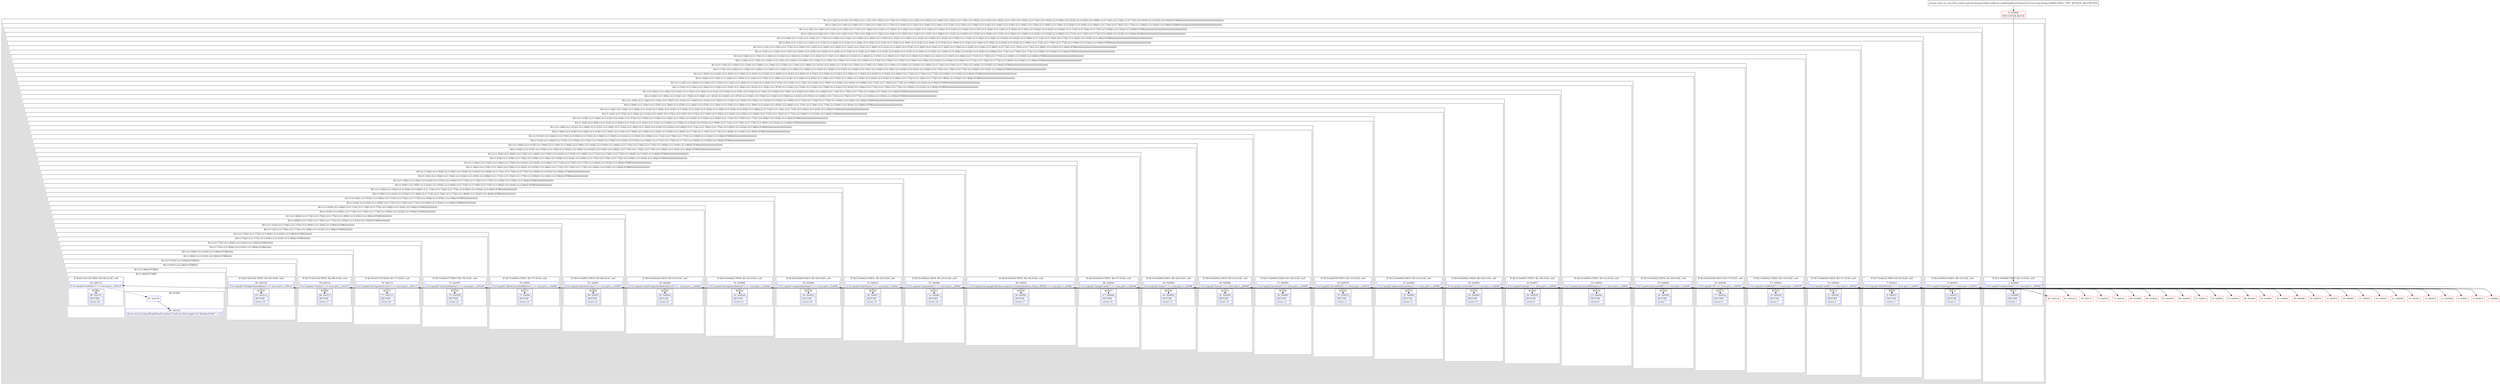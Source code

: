 digraph "CFG forcom.j256.ormlite.android.DatabaseTableConfigUtil.configFieldNameToNum(Ljava\/lang\/String;)I" {
subgraph cluster_Region_1412721355 {
label = "R(1:(2:(1:2)|(1:(2:(1:5)|(1:(2:(1:8)|(1:(2:(1:11)|(1:(2:(1:14)|(1:(2:(1:17)|(1:(2:(1:20)|(1:(2:(1:23)|(1:(2:(1:26)|(1:(2:(1:29)|(1:(2:(1:32)|(1:(2:(1:35)|(1:(2:(1:38)|(1:(2:(1:41)|(1:(2:(1:44)|(1:(2:(1:47)|(1:(2:(1:50)|(1:(2:(1:53)|(1:(2:(1:56)|(1:(2:(1:59)|(1:(2:(1:62)|(1:(2:(1:65)|(1:(2:(1:68)|(1:(2:(1:71)|(1:(2:(1:74)|(1:(2:(1:77)|(1:(2:(1:80)|(1:(2:(1:83)|(1:(2:(1:86)|(2:87|88)))))))))))))))))))))))))))))))))))))))))))))))))))))))))))";
node [shape=record,color=blue];
subgraph cluster_Region_955108702 {
label = "R(2:(1:2)|(1:(2:(1:5)|(1:(2:(1:8)|(1:(2:(1:11)|(1:(2:(1:14)|(1:(2:(1:17)|(1:(2:(1:20)|(1:(2:(1:23)|(1:(2:(1:26)|(1:(2:(1:29)|(1:(2:(1:32)|(1:(2:(1:35)|(1:(2:(1:38)|(1:(2:(1:41)|(1:(2:(1:44)|(1:(2:(1:47)|(1:(2:(1:50)|(1:(2:(1:53)|(1:(2:(1:56)|(1:(2:(1:59)|(1:(2:(1:62)|(1:(2:(1:65)|(1:(2:(1:68)|(1:(2:(1:71)|(1:(2:(1:74)|(1:(2:(1:77)|(1:(2:(1:80)|(1:(2:(1:83)|(1:(2:(1:86)|(2:87|88))))))))))))))))))))))))))))))))))))))))))))))))))))))))))";
node [shape=record,color=blue];
subgraph cluster_IfRegion_1764839459 {
label = "IF [B:1:0x0006] THEN: R(1:2) ELSE: null";
node [shape=record,color=blue];
Node_1 [shape=record,label="{1\:\ 0x0006|if (r3.equals(\"columnName\") == true) goto L_0x0008\l}"];
subgraph cluster_Region_2031082764 {
label = "R(1:2)";
node [shape=record,color=blue];
Node_2 [shape=record,label="{2\:\ 0x0008|RETURN\l|return 1\l}"];
}
}
subgraph cluster_Region_236618452 {
label = "R(1:(2:(1:5)|(1:(2:(1:8)|(1:(2:(1:11)|(1:(2:(1:14)|(1:(2:(1:17)|(1:(2:(1:20)|(1:(2:(1:23)|(1:(2:(1:26)|(1:(2:(1:29)|(1:(2:(1:32)|(1:(2:(1:35)|(1:(2:(1:38)|(1:(2:(1:41)|(1:(2:(1:44)|(1:(2:(1:47)|(1:(2:(1:50)|(1:(2:(1:53)|(1:(2:(1:56)|(1:(2:(1:59)|(1:(2:(1:62)|(1:(2:(1:65)|(1:(2:(1:68)|(1:(2:(1:71)|(1:(2:(1:74)|(1:(2:(1:77)|(1:(2:(1:80)|(1:(2:(1:83)|(1:(2:(1:86)|(2:87|88)))))))))))))))))))))))))))))))))))))))))))))))))))))))))";
node [shape=record,color=blue];
subgraph cluster_Region_1489713524 {
label = "R(2:(1:5)|(1:(2:(1:8)|(1:(2:(1:11)|(1:(2:(1:14)|(1:(2:(1:17)|(1:(2:(1:20)|(1:(2:(1:23)|(1:(2:(1:26)|(1:(2:(1:29)|(1:(2:(1:32)|(1:(2:(1:35)|(1:(2:(1:38)|(1:(2:(1:41)|(1:(2:(1:44)|(1:(2:(1:47)|(1:(2:(1:50)|(1:(2:(1:53)|(1:(2:(1:56)|(1:(2:(1:59)|(1:(2:(1:62)|(1:(2:(1:65)|(1:(2:(1:68)|(1:(2:(1:71)|(1:(2:(1:74)|(1:(2:(1:77)|(1:(2:(1:80)|(1:(2:(1:83)|(1:(2:(1:86)|(2:87|88))))))))))))))))))))))))))))))))))))))))))))))))))))))))";
node [shape=record,color=blue];
subgraph cluster_IfRegion_999868934 {
label = "IF [B:4:0x0010] THEN: R(1:5) ELSE: null";
node [shape=record,color=blue];
Node_4 [shape=record,label="{4\:\ 0x0010|if (r3.equals(\"dataType\") == true) goto L_0x0012\l}"];
subgraph cluster_Region_1014532036 {
label = "R(1:5)";
node [shape=record,color=blue];
Node_5 [shape=record,label="{5\:\ 0x0012|RETURN\l|return 2\l}"];
}
}
subgraph cluster_Region_1722728125 {
label = "R(1:(2:(1:8)|(1:(2:(1:11)|(1:(2:(1:14)|(1:(2:(1:17)|(1:(2:(1:20)|(1:(2:(1:23)|(1:(2:(1:26)|(1:(2:(1:29)|(1:(2:(1:32)|(1:(2:(1:35)|(1:(2:(1:38)|(1:(2:(1:41)|(1:(2:(1:44)|(1:(2:(1:47)|(1:(2:(1:50)|(1:(2:(1:53)|(1:(2:(1:56)|(1:(2:(1:59)|(1:(2:(1:62)|(1:(2:(1:65)|(1:(2:(1:68)|(1:(2:(1:71)|(1:(2:(1:74)|(1:(2:(1:77)|(1:(2:(1:80)|(1:(2:(1:83)|(1:(2:(1:86)|(2:87|88)))))))))))))))))))))))))))))))))))))))))))))))))))))))";
node [shape=record,color=blue];
subgraph cluster_Region_1739533189 {
label = "R(2:(1:8)|(1:(2:(1:11)|(1:(2:(1:14)|(1:(2:(1:17)|(1:(2:(1:20)|(1:(2:(1:23)|(1:(2:(1:26)|(1:(2:(1:29)|(1:(2:(1:32)|(1:(2:(1:35)|(1:(2:(1:38)|(1:(2:(1:41)|(1:(2:(1:44)|(1:(2:(1:47)|(1:(2:(1:50)|(1:(2:(1:53)|(1:(2:(1:56)|(1:(2:(1:59)|(1:(2:(1:62)|(1:(2:(1:65)|(1:(2:(1:68)|(1:(2:(1:71)|(1:(2:(1:74)|(1:(2:(1:77)|(1:(2:(1:80)|(1:(2:(1:83)|(1:(2:(1:86)|(2:87|88))))))))))))))))))))))))))))))))))))))))))))))))))))))";
node [shape=record,color=blue];
subgraph cluster_IfRegion_437917068 {
label = "IF [B:7:0x001a] THEN: R(1:8) ELSE: null";
node [shape=record,color=blue];
Node_7 [shape=record,label="{7\:\ 0x001a|if (r3.equals(\"defaultValue\") == true) goto L_0x001c\l}"];
subgraph cluster_Region_1646589868 {
label = "R(1:8)";
node [shape=record,color=blue];
Node_8 [shape=record,label="{8\:\ 0x001c|RETURN\l|return 3\l}"];
}
}
subgraph cluster_Region_1902966275 {
label = "R(1:(2:(1:11)|(1:(2:(1:14)|(1:(2:(1:17)|(1:(2:(1:20)|(1:(2:(1:23)|(1:(2:(1:26)|(1:(2:(1:29)|(1:(2:(1:32)|(1:(2:(1:35)|(1:(2:(1:38)|(1:(2:(1:41)|(1:(2:(1:44)|(1:(2:(1:47)|(1:(2:(1:50)|(1:(2:(1:53)|(1:(2:(1:56)|(1:(2:(1:59)|(1:(2:(1:62)|(1:(2:(1:65)|(1:(2:(1:68)|(1:(2:(1:71)|(1:(2:(1:74)|(1:(2:(1:77)|(1:(2:(1:80)|(1:(2:(1:83)|(1:(2:(1:86)|(2:87|88)))))))))))))))))))))))))))))))))))))))))))))))))))))";
node [shape=record,color=blue];
subgraph cluster_Region_1870727336 {
label = "R(2:(1:11)|(1:(2:(1:14)|(1:(2:(1:17)|(1:(2:(1:20)|(1:(2:(1:23)|(1:(2:(1:26)|(1:(2:(1:29)|(1:(2:(1:32)|(1:(2:(1:35)|(1:(2:(1:38)|(1:(2:(1:41)|(1:(2:(1:44)|(1:(2:(1:47)|(1:(2:(1:50)|(1:(2:(1:53)|(1:(2:(1:56)|(1:(2:(1:59)|(1:(2:(1:62)|(1:(2:(1:65)|(1:(2:(1:68)|(1:(2:(1:71)|(1:(2:(1:74)|(1:(2:(1:77)|(1:(2:(1:80)|(1:(2:(1:83)|(1:(2:(1:86)|(2:87|88))))))))))))))))))))))))))))))))))))))))))))))))))))";
node [shape=record,color=blue];
subgraph cluster_IfRegion_637388449 {
label = "IF [B:10:0x0024] THEN: R(1:11) ELSE: null";
node [shape=record,color=blue];
Node_10 [shape=record,label="{10\:\ 0x0024|if (r3.equals(\"width\") == true) goto L_0x0026\l}"];
subgraph cluster_Region_1612831781 {
label = "R(1:11)";
node [shape=record,color=blue];
Node_11 [shape=record,label="{11\:\ 0x0026|RETURN\l|return 4\l}"];
}
}
subgraph cluster_Region_1995174604 {
label = "R(1:(2:(1:14)|(1:(2:(1:17)|(1:(2:(1:20)|(1:(2:(1:23)|(1:(2:(1:26)|(1:(2:(1:29)|(1:(2:(1:32)|(1:(2:(1:35)|(1:(2:(1:38)|(1:(2:(1:41)|(1:(2:(1:44)|(1:(2:(1:47)|(1:(2:(1:50)|(1:(2:(1:53)|(1:(2:(1:56)|(1:(2:(1:59)|(1:(2:(1:62)|(1:(2:(1:65)|(1:(2:(1:68)|(1:(2:(1:71)|(1:(2:(1:74)|(1:(2:(1:77)|(1:(2:(1:80)|(1:(2:(1:83)|(1:(2:(1:86)|(2:87|88)))))))))))))))))))))))))))))))))))))))))))))))))))";
node [shape=record,color=blue];
subgraph cluster_Region_289956081 {
label = "R(2:(1:14)|(1:(2:(1:17)|(1:(2:(1:20)|(1:(2:(1:23)|(1:(2:(1:26)|(1:(2:(1:29)|(1:(2:(1:32)|(1:(2:(1:35)|(1:(2:(1:38)|(1:(2:(1:41)|(1:(2:(1:44)|(1:(2:(1:47)|(1:(2:(1:50)|(1:(2:(1:53)|(1:(2:(1:56)|(1:(2:(1:59)|(1:(2:(1:62)|(1:(2:(1:65)|(1:(2:(1:68)|(1:(2:(1:71)|(1:(2:(1:74)|(1:(2:(1:77)|(1:(2:(1:80)|(1:(2:(1:83)|(1:(2:(1:86)|(2:87|88))))))))))))))))))))))))))))))))))))))))))))))))))";
node [shape=record,color=blue];
subgraph cluster_IfRegion_1523283127 {
label = "IF [B:13:0x002e] THEN: R(1:14) ELSE: null";
node [shape=record,color=blue];
Node_13 [shape=record,label="{13\:\ 0x002e|if (r3.equals(\"canBeNull\") == true) goto L_0x0030\l}"];
subgraph cluster_Region_887446335 {
label = "R(1:14)";
node [shape=record,color=blue];
Node_14 [shape=record,label="{14\:\ 0x0030|RETURN\l|return 5\l}"];
}
}
subgraph cluster_Region_489796349 {
label = "R(1:(2:(1:17)|(1:(2:(1:20)|(1:(2:(1:23)|(1:(2:(1:26)|(1:(2:(1:29)|(1:(2:(1:32)|(1:(2:(1:35)|(1:(2:(1:38)|(1:(2:(1:41)|(1:(2:(1:44)|(1:(2:(1:47)|(1:(2:(1:50)|(1:(2:(1:53)|(1:(2:(1:56)|(1:(2:(1:59)|(1:(2:(1:62)|(1:(2:(1:65)|(1:(2:(1:68)|(1:(2:(1:71)|(1:(2:(1:74)|(1:(2:(1:77)|(1:(2:(1:80)|(1:(2:(1:83)|(1:(2:(1:86)|(2:87|88)))))))))))))))))))))))))))))))))))))))))))))))))";
node [shape=record,color=blue];
subgraph cluster_Region_1336673858 {
label = "R(2:(1:17)|(1:(2:(1:20)|(1:(2:(1:23)|(1:(2:(1:26)|(1:(2:(1:29)|(1:(2:(1:32)|(1:(2:(1:35)|(1:(2:(1:38)|(1:(2:(1:41)|(1:(2:(1:44)|(1:(2:(1:47)|(1:(2:(1:50)|(1:(2:(1:53)|(1:(2:(1:56)|(1:(2:(1:59)|(1:(2:(1:62)|(1:(2:(1:65)|(1:(2:(1:68)|(1:(2:(1:71)|(1:(2:(1:74)|(1:(2:(1:77)|(1:(2:(1:80)|(1:(2:(1:83)|(1:(2:(1:86)|(2:87|88))))))))))))))))))))))))))))))))))))))))))))))))";
node [shape=record,color=blue];
subgraph cluster_IfRegion_1313058252 {
label = "IF [B:16:0x0038] THEN: R(1:17) ELSE: null";
node [shape=record,color=blue];
Node_16 [shape=record,label="{16\:\ 0x0038|if (r3.equals(\"id\") == true) goto L_0x003a\l}"];
subgraph cluster_Region_1348545432 {
label = "R(1:17)";
node [shape=record,color=blue];
Node_17 [shape=record,label="{17\:\ 0x003a|RETURN\l|return 6\l}"];
}
}
subgraph cluster_Region_1087884595 {
label = "R(1:(2:(1:20)|(1:(2:(1:23)|(1:(2:(1:26)|(1:(2:(1:29)|(1:(2:(1:32)|(1:(2:(1:35)|(1:(2:(1:38)|(1:(2:(1:41)|(1:(2:(1:44)|(1:(2:(1:47)|(1:(2:(1:50)|(1:(2:(1:53)|(1:(2:(1:56)|(1:(2:(1:59)|(1:(2:(1:62)|(1:(2:(1:65)|(1:(2:(1:68)|(1:(2:(1:71)|(1:(2:(1:74)|(1:(2:(1:77)|(1:(2:(1:80)|(1:(2:(1:83)|(1:(2:(1:86)|(2:87|88)))))))))))))))))))))))))))))))))))))))))))))))";
node [shape=record,color=blue];
subgraph cluster_Region_1868979581 {
label = "R(2:(1:20)|(1:(2:(1:23)|(1:(2:(1:26)|(1:(2:(1:29)|(1:(2:(1:32)|(1:(2:(1:35)|(1:(2:(1:38)|(1:(2:(1:41)|(1:(2:(1:44)|(1:(2:(1:47)|(1:(2:(1:50)|(1:(2:(1:53)|(1:(2:(1:56)|(1:(2:(1:59)|(1:(2:(1:62)|(1:(2:(1:65)|(1:(2:(1:68)|(1:(2:(1:71)|(1:(2:(1:74)|(1:(2:(1:77)|(1:(2:(1:80)|(1:(2:(1:83)|(1:(2:(1:86)|(2:87|88))))))))))))))))))))))))))))))))))))))))))))))";
node [shape=record,color=blue];
subgraph cluster_IfRegion_1016635536 {
label = "IF [B:19:0x0042] THEN: R(1:20) ELSE: null";
node [shape=record,color=blue];
Node_19 [shape=record,label="{19\:\ 0x0042|if (r3.equals(\"generatedId\") == true) goto L_0x0044\l}"];
subgraph cluster_Region_1702654320 {
label = "R(1:20)";
node [shape=record,color=blue];
Node_20 [shape=record,label="{20\:\ 0x0044|RETURN\l|return 7\l}"];
}
}
subgraph cluster_Region_465340089 {
label = "R(1:(2:(1:23)|(1:(2:(1:26)|(1:(2:(1:29)|(1:(2:(1:32)|(1:(2:(1:35)|(1:(2:(1:38)|(1:(2:(1:41)|(1:(2:(1:44)|(1:(2:(1:47)|(1:(2:(1:50)|(1:(2:(1:53)|(1:(2:(1:56)|(1:(2:(1:59)|(1:(2:(1:62)|(1:(2:(1:65)|(1:(2:(1:68)|(1:(2:(1:71)|(1:(2:(1:74)|(1:(2:(1:77)|(1:(2:(1:80)|(1:(2:(1:83)|(1:(2:(1:86)|(2:87|88)))))))))))))))))))))))))))))))))))))))))))))";
node [shape=record,color=blue];
subgraph cluster_Region_1189915910 {
label = "R(2:(1:23)|(1:(2:(1:26)|(1:(2:(1:29)|(1:(2:(1:32)|(1:(2:(1:35)|(1:(2:(1:38)|(1:(2:(1:41)|(1:(2:(1:44)|(1:(2:(1:47)|(1:(2:(1:50)|(1:(2:(1:53)|(1:(2:(1:56)|(1:(2:(1:59)|(1:(2:(1:62)|(1:(2:(1:65)|(1:(2:(1:68)|(1:(2:(1:71)|(1:(2:(1:74)|(1:(2:(1:77)|(1:(2:(1:80)|(1:(2:(1:83)|(1:(2:(1:86)|(2:87|88))))))))))))))))))))))))))))))))))))))))))))";
node [shape=record,color=blue];
subgraph cluster_IfRegion_1065949547 {
label = "IF [B:22:0x004c] THEN: R(1:23) ELSE: null";
node [shape=record,color=blue];
Node_22 [shape=record,label="{22\:\ 0x004c|if (r3.equals(\"generatedIdSequence\") == true) goto L_0x004e\l}"];
subgraph cluster_Region_964167707 {
label = "R(1:23)";
node [shape=record,color=blue];
Node_23 [shape=record,label="{23\:\ 0x004e|RETURN\l|return 8\l}"];
}
}
subgraph cluster_Region_1183766723 {
label = "R(1:(2:(1:26)|(1:(2:(1:29)|(1:(2:(1:32)|(1:(2:(1:35)|(1:(2:(1:38)|(1:(2:(1:41)|(1:(2:(1:44)|(1:(2:(1:47)|(1:(2:(1:50)|(1:(2:(1:53)|(1:(2:(1:56)|(1:(2:(1:59)|(1:(2:(1:62)|(1:(2:(1:65)|(1:(2:(1:68)|(1:(2:(1:71)|(1:(2:(1:74)|(1:(2:(1:77)|(1:(2:(1:80)|(1:(2:(1:83)|(1:(2:(1:86)|(2:87|88)))))))))))))))))))))))))))))))))))))))))))";
node [shape=record,color=blue];
subgraph cluster_Region_1697241481 {
label = "R(2:(1:26)|(1:(2:(1:29)|(1:(2:(1:32)|(1:(2:(1:35)|(1:(2:(1:38)|(1:(2:(1:41)|(1:(2:(1:44)|(1:(2:(1:47)|(1:(2:(1:50)|(1:(2:(1:53)|(1:(2:(1:56)|(1:(2:(1:59)|(1:(2:(1:62)|(1:(2:(1:65)|(1:(2:(1:68)|(1:(2:(1:71)|(1:(2:(1:74)|(1:(2:(1:77)|(1:(2:(1:80)|(1:(2:(1:83)|(1:(2:(1:86)|(2:87|88))))))))))))))))))))))))))))))))))))))))))";
node [shape=record,color=blue];
subgraph cluster_IfRegion_312264198 {
label = "IF [B:25:0x0057] THEN: R(1:26) ELSE: null";
node [shape=record,color=blue];
Node_25 [shape=record,label="{25\:\ 0x0057|if (r3.equals(\"foreign\") == true) goto L_0x0059\l}"];
subgraph cluster_Region_1809656990 {
label = "R(1:26)";
node [shape=record,color=blue];
Node_26 [shape=record,label="{26\:\ 0x0059|RETURN\l|return 9\l}"];
}
}
subgraph cluster_Region_1529194982 {
label = "R(1:(2:(1:29)|(1:(2:(1:32)|(1:(2:(1:35)|(1:(2:(1:38)|(1:(2:(1:41)|(1:(2:(1:44)|(1:(2:(1:47)|(1:(2:(1:50)|(1:(2:(1:53)|(1:(2:(1:56)|(1:(2:(1:59)|(1:(2:(1:62)|(1:(2:(1:65)|(1:(2:(1:68)|(1:(2:(1:71)|(1:(2:(1:74)|(1:(2:(1:77)|(1:(2:(1:80)|(1:(2:(1:83)|(1:(2:(1:86)|(2:87|88)))))))))))))))))))))))))))))))))))))))))";
node [shape=record,color=blue];
subgraph cluster_Region_1886111386 {
label = "R(2:(1:29)|(1:(2:(1:32)|(1:(2:(1:35)|(1:(2:(1:38)|(1:(2:(1:41)|(1:(2:(1:44)|(1:(2:(1:47)|(1:(2:(1:50)|(1:(2:(1:53)|(1:(2:(1:56)|(1:(2:(1:59)|(1:(2:(1:62)|(1:(2:(1:65)|(1:(2:(1:68)|(1:(2:(1:71)|(1:(2:(1:74)|(1:(2:(1:77)|(1:(2:(1:80)|(1:(2:(1:83)|(1:(2:(1:86)|(2:87|88))))))))))))))))))))))))))))))))))))))))";
node [shape=record,color=blue];
subgraph cluster_IfRegion_70488679 {
label = "IF [B:28:0x0062] THEN: R(1:29) ELSE: null";
node [shape=record,color=blue];
Node_28 [shape=record,label="{28\:\ 0x0062|if (r3.equals(\"useGetSet\") == true) goto L_0x0064\l}"];
subgraph cluster_Region_101246883 {
label = "R(1:29)";
node [shape=record,color=blue];
Node_29 [shape=record,label="{29\:\ 0x0064|RETURN\l|return 10\l}"];
}
}
subgraph cluster_Region_1888752669 {
label = "R(1:(2:(1:32)|(1:(2:(1:35)|(1:(2:(1:38)|(1:(2:(1:41)|(1:(2:(1:44)|(1:(2:(1:47)|(1:(2:(1:50)|(1:(2:(1:53)|(1:(2:(1:56)|(1:(2:(1:59)|(1:(2:(1:62)|(1:(2:(1:65)|(1:(2:(1:68)|(1:(2:(1:71)|(1:(2:(1:74)|(1:(2:(1:77)|(1:(2:(1:80)|(1:(2:(1:83)|(1:(2:(1:86)|(2:87|88)))))))))))))))))))))))))))))))))))))))";
node [shape=record,color=blue];
subgraph cluster_Region_1592083331 {
label = "R(2:(1:32)|(1:(2:(1:35)|(1:(2:(1:38)|(1:(2:(1:41)|(1:(2:(1:44)|(1:(2:(1:47)|(1:(2:(1:50)|(1:(2:(1:53)|(1:(2:(1:56)|(1:(2:(1:59)|(1:(2:(1:62)|(1:(2:(1:65)|(1:(2:(1:68)|(1:(2:(1:71)|(1:(2:(1:74)|(1:(2:(1:77)|(1:(2:(1:80)|(1:(2:(1:83)|(1:(2:(1:86)|(2:87|88))))))))))))))))))))))))))))))))))))))";
node [shape=record,color=blue];
subgraph cluster_IfRegion_1180521106 {
label = "IF [B:31:0x006d] THEN: R(1:32) ELSE: null";
node [shape=record,color=blue];
Node_31 [shape=record,label="{31\:\ 0x006d|if (r3.equals(\"unknownEnumName\") == true) goto L_0x006f\l}"];
subgraph cluster_Region_120160261 {
label = "R(1:32)";
node [shape=record,color=blue];
Node_32 [shape=record,label="{32\:\ 0x006f|RETURN\l|return 11\l}"];
}
}
subgraph cluster_Region_1464686593 {
label = "R(1:(2:(1:35)|(1:(2:(1:38)|(1:(2:(1:41)|(1:(2:(1:44)|(1:(2:(1:47)|(1:(2:(1:50)|(1:(2:(1:53)|(1:(2:(1:56)|(1:(2:(1:59)|(1:(2:(1:62)|(1:(2:(1:65)|(1:(2:(1:68)|(1:(2:(1:71)|(1:(2:(1:74)|(1:(2:(1:77)|(1:(2:(1:80)|(1:(2:(1:83)|(1:(2:(1:86)|(2:87|88)))))))))))))))))))))))))))))))))))))";
node [shape=record,color=blue];
subgraph cluster_Region_591454256 {
label = "R(2:(1:35)|(1:(2:(1:38)|(1:(2:(1:41)|(1:(2:(1:44)|(1:(2:(1:47)|(1:(2:(1:50)|(1:(2:(1:53)|(1:(2:(1:56)|(1:(2:(1:59)|(1:(2:(1:62)|(1:(2:(1:65)|(1:(2:(1:68)|(1:(2:(1:71)|(1:(2:(1:74)|(1:(2:(1:77)|(1:(2:(1:80)|(1:(2:(1:83)|(1:(2:(1:86)|(2:87|88))))))))))))))))))))))))))))))))))))";
node [shape=record,color=blue];
subgraph cluster_IfRegion_262532872 {
label = "IF [B:34:0x0078] THEN: R(1:35) ELSE: null";
node [shape=record,color=blue];
Node_34 [shape=record,label="{34\:\ 0x0078|if (r3.equals(\"throwIfNull\") == true) goto L_0x007a\l}"];
subgraph cluster_Region_1145532241 {
label = "R(1:35)";
node [shape=record,color=blue];
Node_35 [shape=record,label="{35\:\ 0x007a|RETURN\l|return 12\l}"];
}
}
subgraph cluster_Region_2037885576 {
label = "R(1:(2:(1:38)|(1:(2:(1:41)|(1:(2:(1:44)|(1:(2:(1:47)|(1:(2:(1:50)|(1:(2:(1:53)|(1:(2:(1:56)|(1:(2:(1:59)|(1:(2:(1:62)|(1:(2:(1:65)|(1:(2:(1:68)|(1:(2:(1:71)|(1:(2:(1:74)|(1:(2:(1:77)|(1:(2:(1:80)|(1:(2:(1:83)|(1:(2:(1:86)|(2:87|88)))))))))))))))))))))))))))))))))))";
node [shape=record,color=blue];
subgraph cluster_Region_1561494774 {
label = "R(2:(1:38)|(1:(2:(1:41)|(1:(2:(1:44)|(1:(2:(1:47)|(1:(2:(1:50)|(1:(2:(1:53)|(1:(2:(1:56)|(1:(2:(1:59)|(1:(2:(1:62)|(1:(2:(1:65)|(1:(2:(1:68)|(1:(2:(1:71)|(1:(2:(1:74)|(1:(2:(1:77)|(1:(2:(1:80)|(1:(2:(1:83)|(1:(2:(1:86)|(2:87|88))))))))))))))))))))))))))))))))))";
node [shape=record,color=blue];
subgraph cluster_IfRegion_2112880115 {
label = "IF [B:37:0x0083] THEN: R(1:38) ELSE: null";
node [shape=record,color=blue];
Node_37 [shape=record,label="{37\:\ 0x0083|if (r3.equals(\"persisted\") == true) goto L_0x0085\l}"];
subgraph cluster_Region_36514040 {
label = "R(1:38)";
node [shape=record,color=blue];
Node_38 [shape=record,label="{38\:\ 0x0085|RETURN\l|return 13\l}"];
}
}
subgraph cluster_Region_1187705311 {
label = "R(1:(2:(1:41)|(1:(2:(1:44)|(1:(2:(1:47)|(1:(2:(1:50)|(1:(2:(1:53)|(1:(2:(1:56)|(1:(2:(1:59)|(1:(2:(1:62)|(1:(2:(1:65)|(1:(2:(1:68)|(1:(2:(1:71)|(1:(2:(1:74)|(1:(2:(1:77)|(1:(2:(1:80)|(1:(2:(1:83)|(1:(2:(1:86)|(2:87|88)))))))))))))))))))))))))))))))))";
node [shape=record,color=blue];
subgraph cluster_Region_255260868 {
label = "R(2:(1:41)|(1:(2:(1:44)|(1:(2:(1:47)|(1:(2:(1:50)|(1:(2:(1:53)|(1:(2:(1:56)|(1:(2:(1:59)|(1:(2:(1:62)|(1:(2:(1:65)|(1:(2:(1:68)|(1:(2:(1:71)|(1:(2:(1:74)|(1:(2:(1:77)|(1:(2:(1:80)|(1:(2:(1:83)|(1:(2:(1:86)|(2:87|88))))))))))))))))))))))))))))))))";
node [shape=record,color=blue];
subgraph cluster_IfRegion_221547700 {
label = "IF [B:40:0x008e] THEN: R(1:41) ELSE: null";
node [shape=record,color=blue];
Node_40 [shape=record,label="{40\:\ 0x008e|if (r3.equals(\"format\") == true) goto L_0x0090\l}"];
subgraph cluster_Region_1723145986 {
label = "R(1:41)";
node [shape=record,color=blue];
Node_41 [shape=record,label="{41\:\ 0x0090|RETURN\l|return 14\l}"];
}
}
subgraph cluster_Region_2011192834 {
label = "R(1:(2:(1:44)|(1:(2:(1:47)|(1:(2:(1:50)|(1:(2:(1:53)|(1:(2:(1:56)|(1:(2:(1:59)|(1:(2:(1:62)|(1:(2:(1:65)|(1:(2:(1:68)|(1:(2:(1:71)|(1:(2:(1:74)|(1:(2:(1:77)|(1:(2:(1:80)|(1:(2:(1:83)|(1:(2:(1:86)|(2:87|88)))))))))))))))))))))))))))))))";
node [shape=record,color=blue];
subgraph cluster_Region_1328052450 {
label = "R(2:(1:44)|(1:(2:(1:47)|(1:(2:(1:50)|(1:(2:(1:53)|(1:(2:(1:56)|(1:(2:(1:59)|(1:(2:(1:62)|(1:(2:(1:65)|(1:(2:(1:68)|(1:(2:(1:71)|(1:(2:(1:74)|(1:(2:(1:77)|(1:(2:(1:80)|(1:(2:(1:83)|(1:(2:(1:86)|(2:87|88))))))))))))))))))))))))))))))";
node [shape=record,color=blue];
subgraph cluster_IfRegion_1716522143 {
label = "IF [B:43:0x0099] THEN: R(1:44) ELSE: null";
node [shape=record,color=blue];
Node_43 [shape=record,label="{43\:\ 0x0099|if (r3.equals(\"unique\") == true) goto L_0x009b\l}"];
subgraph cluster_Region_684933720 {
label = "R(1:44)";
node [shape=record,color=blue];
Node_44 [shape=record,label="{44\:\ 0x009b|RETURN\l|return 15\l}"];
}
}
subgraph cluster_Region_1572210958 {
label = "R(1:(2:(1:47)|(1:(2:(1:50)|(1:(2:(1:53)|(1:(2:(1:56)|(1:(2:(1:59)|(1:(2:(1:62)|(1:(2:(1:65)|(1:(2:(1:68)|(1:(2:(1:71)|(1:(2:(1:74)|(1:(2:(1:77)|(1:(2:(1:80)|(1:(2:(1:83)|(1:(2:(1:86)|(2:87|88)))))))))))))))))))))))))))))";
node [shape=record,color=blue];
subgraph cluster_Region_1364563250 {
label = "R(2:(1:47)|(1:(2:(1:50)|(1:(2:(1:53)|(1:(2:(1:56)|(1:(2:(1:59)|(1:(2:(1:62)|(1:(2:(1:65)|(1:(2:(1:68)|(1:(2:(1:71)|(1:(2:(1:74)|(1:(2:(1:77)|(1:(2:(1:80)|(1:(2:(1:83)|(1:(2:(1:86)|(2:87|88))))))))))))))))))))))))))))";
node [shape=record,color=blue];
subgraph cluster_IfRegion_931614579 {
label = "IF [B:46:0x00a4] THEN: R(1:47) ELSE: null";
node [shape=record,color=blue];
Node_46 [shape=record,label="{46\:\ 0x00a4|if (r3.equals(\"uniqueCombo\") == true) goto L_0x00a6\l}"];
subgraph cluster_Region_91490905 {
label = "R(1:47)";
node [shape=record,color=blue];
Node_47 [shape=record,label="{47\:\ 0x00a6|RETURN\l|return 16\l}"];
}
}
subgraph cluster_Region_1760005504 {
label = "R(1:(2:(1:50)|(1:(2:(1:53)|(1:(2:(1:56)|(1:(2:(1:59)|(1:(2:(1:62)|(1:(2:(1:65)|(1:(2:(1:68)|(1:(2:(1:71)|(1:(2:(1:74)|(1:(2:(1:77)|(1:(2:(1:80)|(1:(2:(1:83)|(1:(2:(1:86)|(2:87|88)))))))))))))))))))))))))))";
node [shape=record,color=blue];
subgraph cluster_Region_359037355 {
label = "R(2:(1:50)|(1:(2:(1:53)|(1:(2:(1:56)|(1:(2:(1:59)|(1:(2:(1:62)|(1:(2:(1:65)|(1:(2:(1:68)|(1:(2:(1:71)|(1:(2:(1:74)|(1:(2:(1:77)|(1:(2:(1:80)|(1:(2:(1:83)|(1:(2:(1:86)|(2:87|88))))))))))))))))))))))))))";
node [shape=record,color=blue];
subgraph cluster_IfRegion_412569763 {
label = "IF [B:49:0x00af] THEN: R(1:50) ELSE: null";
node [shape=record,color=blue];
Node_49 [shape=record,label="{49\:\ 0x00af|if (r3.equals(com.google.firebase.analytics.FirebaseAnalytics.Param.INDEX) == true) goto L_0x00b1\l}"];
subgraph cluster_Region_1024767786 {
label = "R(1:50)";
node [shape=record,color=blue];
Node_50 [shape=record,label="{50\:\ 0x00b1|RETURN\l|return 17\l}"];
}
}
subgraph cluster_Region_1774954117 {
label = "R(1:(2:(1:53)|(1:(2:(1:56)|(1:(2:(1:59)|(1:(2:(1:62)|(1:(2:(1:65)|(1:(2:(1:68)|(1:(2:(1:71)|(1:(2:(1:74)|(1:(2:(1:77)|(1:(2:(1:80)|(1:(2:(1:83)|(1:(2:(1:86)|(2:87|88)))))))))))))))))))))))))";
node [shape=record,color=blue];
subgraph cluster_Region_1330000182 {
label = "R(2:(1:53)|(1:(2:(1:56)|(1:(2:(1:59)|(1:(2:(1:62)|(1:(2:(1:65)|(1:(2:(1:68)|(1:(2:(1:71)|(1:(2:(1:74)|(1:(2:(1:77)|(1:(2:(1:80)|(1:(2:(1:83)|(1:(2:(1:86)|(2:87|88))))))))))))))))))))))))";
node [shape=record,color=blue];
subgraph cluster_IfRegion_1844867637 {
label = "IF [B:52:0x00ba] THEN: R(1:53) ELSE: null";
node [shape=record,color=blue];
Node_52 [shape=record,label="{52\:\ 0x00ba|if (r3.equals(\"uniqueIndex\") == true) goto L_0x00bc\l}"];
subgraph cluster_Region_1967338822 {
label = "R(1:53)";
node [shape=record,color=blue];
Node_53 [shape=record,label="{53\:\ 0x00bc|RETURN\l|return 18\l}"];
}
}
subgraph cluster_Region_1091062501 {
label = "R(1:(2:(1:56)|(1:(2:(1:59)|(1:(2:(1:62)|(1:(2:(1:65)|(1:(2:(1:68)|(1:(2:(1:71)|(1:(2:(1:74)|(1:(2:(1:77)|(1:(2:(1:80)|(1:(2:(1:83)|(1:(2:(1:86)|(2:87|88)))))))))))))))))))))))";
node [shape=record,color=blue];
subgraph cluster_Region_1060707443 {
label = "R(2:(1:56)|(1:(2:(1:59)|(1:(2:(1:62)|(1:(2:(1:65)|(1:(2:(1:68)|(1:(2:(1:71)|(1:(2:(1:74)|(1:(2:(1:77)|(1:(2:(1:80)|(1:(2:(1:83)|(1:(2:(1:86)|(2:87|88))))))))))))))))))))))";
node [shape=record,color=blue];
subgraph cluster_IfRegion_1635821179 {
label = "IF [B:55:0x00c5] THEN: R(1:56) ELSE: null";
node [shape=record,color=blue];
Node_55 [shape=record,label="{55\:\ 0x00c5|if (r3.equals(\"indexName\") == true) goto L_0x00c7\l}"];
subgraph cluster_Region_218453512 {
label = "R(1:56)";
node [shape=record,color=blue];
Node_56 [shape=record,label="{56\:\ 0x00c7|RETURN\l|return 19\l}"];
}
}
subgraph cluster_Region_249133615 {
label = "R(1:(2:(1:59)|(1:(2:(1:62)|(1:(2:(1:65)|(1:(2:(1:68)|(1:(2:(1:71)|(1:(2:(1:74)|(1:(2:(1:77)|(1:(2:(1:80)|(1:(2:(1:83)|(1:(2:(1:86)|(2:87|88)))))))))))))))))))))";
node [shape=record,color=blue];
subgraph cluster_Region_2046043395 {
label = "R(2:(1:59)|(1:(2:(1:62)|(1:(2:(1:65)|(1:(2:(1:68)|(1:(2:(1:71)|(1:(2:(1:74)|(1:(2:(1:77)|(1:(2:(1:80)|(1:(2:(1:83)|(1:(2:(1:86)|(2:87|88))))))))))))))))))))";
node [shape=record,color=blue];
subgraph cluster_IfRegion_497284920 {
label = "IF [B:58:0x00d0] THEN: R(1:59) ELSE: null";
node [shape=record,color=blue];
Node_58 [shape=record,label="{58\:\ 0x00d0|if (r3.equals(\"uniqueIndexName\") == true) goto L_0x00d2\l}"];
subgraph cluster_Region_984700818 {
label = "R(1:59)";
node [shape=record,color=blue];
Node_59 [shape=record,label="{59\:\ 0x00d2|RETURN\l|return 20\l}"];
}
}
subgraph cluster_Region_2138852073 {
label = "R(1:(2:(1:62)|(1:(2:(1:65)|(1:(2:(1:68)|(1:(2:(1:71)|(1:(2:(1:74)|(1:(2:(1:77)|(1:(2:(1:80)|(1:(2:(1:83)|(1:(2:(1:86)|(2:87|88)))))))))))))))))))";
node [shape=record,color=blue];
subgraph cluster_Region_670606392 {
label = "R(2:(1:62)|(1:(2:(1:65)|(1:(2:(1:68)|(1:(2:(1:71)|(1:(2:(1:74)|(1:(2:(1:77)|(1:(2:(1:80)|(1:(2:(1:83)|(1:(2:(1:86)|(2:87|88))))))))))))))))))";
node [shape=record,color=blue];
subgraph cluster_IfRegion_635473352 {
label = "IF [B:61:0x00db] THEN: R(1:62) ELSE: null";
node [shape=record,color=blue];
Node_61 [shape=record,label="{61\:\ 0x00db|if (r3.equals(\"foreignAutoRefresh\") == true) goto L_0x00dd\l}"];
subgraph cluster_Region_366822177 {
label = "R(1:62)";
node [shape=record,color=blue];
Node_62 [shape=record,label="{62\:\ 0x00dd|RETURN\l|return 21\l}"];
}
}
subgraph cluster_Region_141256817 {
label = "R(1:(2:(1:65)|(1:(2:(1:68)|(1:(2:(1:71)|(1:(2:(1:74)|(1:(2:(1:77)|(1:(2:(1:80)|(1:(2:(1:83)|(1:(2:(1:86)|(2:87|88)))))))))))))))))";
node [shape=record,color=blue];
subgraph cluster_Region_1783677984 {
label = "R(2:(1:65)|(1:(2:(1:68)|(1:(2:(1:71)|(1:(2:(1:74)|(1:(2:(1:77)|(1:(2:(1:80)|(1:(2:(1:83)|(1:(2:(1:86)|(2:87|88))))))))))))))))";
node [shape=record,color=blue];
subgraph cluster_IfRegion_1275038319 {
label = "IF [B:64:0x00e6] THEN: R(1:65) ELSE: null";
node [shape=record,color=blue];
Node_64 [shape=record,label="{64\:\ 0x00e6|if (r3.equals(\"maxForeignAutoRefreshLevel\") == true) goto L_0x00e8\l}"];
subgraph cluster_Region_885263482 {
label = "R(1:65)";
node [shape=record,color=blue];
Node_65 [shape=record,label="{65\:\ 0x00e8|RETURN\l|return 22\l}"];
}
}
subgraph cluster_Region_1732235891 {
label = "R(1:(2:(1:68)|(1:(2:(1:71)|(1:(2:(1:74)|(1:(2:(1:77)|(1:(2:(1:80)|(1:(2:(1:83)|(1:(2:(1:86)|(2:87|88)))))))))))))))";
node [shape=record,color=blue];
subgraph cluster_Region_195193712 {
label = "R(2:(1:68)|(1:(2:(1:71)|(1:(2:(1:74)|(1:(2:(1:77)|(1:(2:(1:80)|(1:(2:(1:83)|(1:(2:(1:86)|(2:87|88))))))))))))))";
node [shape=record,color=blue];
subgraph cluster_IfRegion_1018766489 {
label = "IF [B:67:0x00f1] THEN: R(1:68) ELSE: null";
node [shape=record,color=blue];
Node_67 [shape=record,label="{67\:\ 0x00f1|if (r3.equals(\"persisterClass\") == true) goto L_0x00f3\l}"];
subgraph cluster_Region_680155304 {
label = "R(1:68)";
node [shape=record,color=blue];
Node_68 [shape=record,label="{68\:\ 0x00f3|RETURN\l|return 23\l}"];
}
}
subgraph cluster_Region_834644864 {
label = "R(1:(2:(1:71)|(1:(2:(1:74)|(1:(2:(1:77)|(1:(2:(1:80)|(1:(2:(1:83)|(1:(2:(1:86)|(2:87|88)))))))))))))";
node [shape=record,color=blue];
subgraph cluster_Region_702463788 {
label = "R(2:(1:71)|(1:(2:(1:74)|(1:(2:(1:77)|(1:(2:(1:80)|(1:(2:(1:83)|(1:(2:(1:86)|(2:87|88))))))))))))";
node [shape=record,color=blue];
subgraph cluster_IfRegion_1555487586 {
label = "IF [B:70:0x00fc] THEN: R(1:71) ELSE: null";
node [shape=record,color=blue];
Node_70 [shape=record,label="{70\:\ 0x00fc|if (r3.equals(\"allowGeneratedIdInsert\") == true) goto L_0x00fe\l}"];
subgraph cluster_Region_637765444 {
label = "R(1:71)";
node [shape=record,color=blue];
Node_71 [shape=record,label="{71\:\ 0x00fe|RETURN\l|return 24\l}"];
}
}
subgraph cluster_Region_1781324719 {
label = "R(1:(2:(1:74)|(1:(2:(1:77)|(1:(2:(1:80)|(1:(2:(1:83)|(1:(2:(1:86)|(2:87|88)))))))))))";
node [shape=record,color=blue];
subgraph cluster_Region_911683097 {
label = "R(2:(1:74)|(1:(2:(1:77)|(1:(2:(1:80)|(1:(2:(1:83)|(1:(2:(1:86)|(2:87|88))))))))))";
node [shape=record,color=blue];
subgraph cluster_IfRegion_1557171834 {
label = "IF [B:73:0x0107] THEN: R(1:74) ELSE: null";
node [shape=record,color=blue];
Node_73 [shape=record,label="{73\:\ 0x0107|if (r3.equals(\"columnDefinition\") == true) goto L_0x0109\l}"];
subgraph cluster_Region_1716718339 {
label = "R(1:74)";
node [shape=record,color=blue];
Node_74 [shape=record,label="{74\:\ 0x0109|RETURN\l|return 25\l}"];
}
}
subgraph cluster_Region_1789810117 {
label = "R(1:(2:(1:77)|(1:(2:(1:80)|(1:(2:(1:83)|(1:(2:(1:86)|(2:87|88)))))))))";
node [shape=record,color=blue];
subgraph cluster_Region_1694931311 {
label = "R(2:(1:77)|(1:(2:(1:80)|(1:(2:(1:83)|(1:(2:(1:86)|(2:87|88))))))))";
node [shape=record,color=blue];
subgraph cluster_IfRegion_1040021739 {
label = "IF [B:76:0x0112] THEN: R(1:77) ELSE: null";
node [shape=record,color=blue];
Node_76 [shape=record,label="{76\:\ 0x0112|if (r3.equals(\"foreignAutoCreate\") == true) goto L_0x0114\l}"];
subgraph cluster_Region_1124628292 {
label = "R(1:77)";
node [shape=record,color=blue];
Node_77 [shape=record,label="{77\:\ 0x0114|RETURN\l|return 26\l}"];
}
}
subgraph cluster_Region_1527775901 {
label = "R(1:(2:(1:80)|(1:(2:(1:83)|(1:(2:(1:86)|(2:87|88)))))))";
node [shape=record,color=blue];
subgraph cluster_Region_168568177 {
label = "R(2:(1:80)|(1:(2:(1:83)|(1:(2:(1:86)|(2:87|88))))))";
node [shape=record,color=blue];
subgraph cluster_IfRegion_1549807355 {
label = "IF [B:79:0x011d] THEN: R(1:80) ELSE: null";
node [shape=record,color=blue];
Node_79 [shape=record,label="{79\:\ 0x011d|if (r3.equals(\"version\") == true) goto L_0x011f\l}"];
subgraph cluster_Region_1557319780 {
label = "R(1:80)";
node [shape=record,color=blue];
Node_80 [shape=record,label="{80\:\ 0x011f|RETURN\l|return 27\l}"];
}
}
subgraph cluster_Region_118302089 {
label = "R(1:(2:(1:83)|(1:(2:(1:86)|(2:87|88)))))";
node [shape=record,color=blue];
subgraph cluster_Region_1824632756 {
label = "R(2:(1:83)|(1:(2:(1:86)|(2:87|88))))";
node [shape=record,color=blue];
subgraph cluster_IfRegion_822825761 {
label = "IF [B:82:0x0128] THEN: R(1:83) ELSE: null";
node [shape=record,color=blue];
Node_82 [shape=record,label="{82\:\ 0x0128|if (r3.equals(\"foreignColumnName\") == true) goto L_0x012a\l}"];
subgraph cluster_Region_2064708756 {
label = "R(1:83)";
node [shape=record,color=blue];
Node_83 [shape=record,label="{83\:\ 0x012a|RETURN\l|return 28\l}"];
}
}
subgraph cluster_Region_358594322 {
label = "R(1:(2:(1:86)|(2:87|88)))";
node [shape=record,color=blue];
subgraph cluster_Region_1946289666 {
label = "R(2:(1:86)|(2:87|88))";
node [shape=record,color=blue];
subgraph cluster_IfRegion_536596984 {
label = "IF [B:85:0x0133] THEN: R(1:86) ELSE: null";
node [shape=record,color=blue];
Node_85 [shape=record,label="{85\:\ 0x0133|if (r3.equals(\"readOnly\") == true) goto L_0x0135\l}"];
subgraph cluster_Region_1672684231 {
label = "R(1:86)";
node [shape=record,color=blue];
Node_86 [shape=record,label="{86\:\ 0x0135|RETURN\l|return 29\l}"];
}
}
subgraph cluster_Region_196931204 {
label = "R(2:87|88)";
node [shape=record,color=blue];
Node_87 [shape=record,label="{87\:\ 0x0138}"];
Node_88 [shape=record,label="{88\:\ 0x014e|throw new java.lang.IllegalStateException(\"Could not find support for DatabaseField \" + r3)\l}"];
}
}
}
}
}
}
}
}
}
}
}
}
}
}
}
}
}
}
}
}
}
}
}
}
}
}
}
}
}
}
}
}
}
}
}
}
}
}
}
}
}
}
}
}
}
}
}
}
}
}
}
}
}
}
}
}
}
}
}
Node_0 [shape=record,color=red,label="{0\:\ 0x0000|MTH_ENTER_BLOCK\l}"];
Node_3 [shape=record,color=red,label="{3\:\ 0x000a}"];
Node_6 [shape=record,color=red,label="{6\:\ 0x0014}"];
Node_9 [shape=record,color=red,label="{9\:\ 0x001e}"];
Node_12 [shape=record,color=red,label="{12\:\ 0x0028}"];
Node_15 [shape=record,color=red,label="{15\:\ 0x0032}"];
Node_18 [shape=record,color=red,label="{18\:\ 0x003c}"];
Node_21 [shape=record,color=red,label="{21\:\ 0x0046}"];
Node_24 [shape=record,color=red,label="{24\:\ 0x0051}"];
Node_27 [shape=record,color=red,label="{27\:\ 0x005c}"];
Node_30 [shape=record,color=red,label="{30\:\ 0x0067}"];
Node_33 [shape=record,color=red,label="{33\:\ 0x0072}"];
Node_36 [shape=record,color=red,label="{36\:\ 0x007d}"];
Node_39 [shape=record,color=red,label="{39\:\ 0x0088}"];
Node_42 [shape=record,color=red,label="{42\:\ 0x0093}"];
Node_45 [shape=record,color=red,label="{45\:\ 0x009e}"];
Node_48 [shape=record,color=red,label="{48\:\ 0x00a9}"];
Node_51 [shape=record,color=red,label="{51\:\ 0x00b4}"];
Node_54 [shape=record,color=red,label="{54\:\ 0x00bf}"];
Node_57 [shape=record,color=red,label="{57\:\ 0x00ca}"];
Node_60 [shape=record,color=red,label="{60\:\ 0x00d5}"];
Node_63 [shape=record,color=red,label="{63\:\ 0x00e0}"];
Node_66 [shape=record,color=red,label="{66\:\ 0x00eb}"];
Node_69 [shape=record,color=red,label="{69\:\ 0x00f6}"];
Node_72 [shape=record,color=red,label="{72\:\ 0x0101}"];
Node_75 [shape=record,color=red,label="{75\:\ 0x010c}"];
Node_78 [shape=record,color=red,label="{78\:\ 0x0117}"];
Node_81 [shape=record,color=red,label="{81\:\ 0x0122}"];
Node_84 [shape=record,color=red,label="{84\:\ 0x012d}"];
MethodNode[shape=record,label="{private static int com.j256.ormlite.android.DatabaseTableConfigUtil.configFieldNameToNum((r3v0 java.lang.String A[IMMUTABLE_TYPE, METHOD_ARGUMENT])) }"];
MethodNode -> Node_0;
Node_1 -> Node_2;
Node_1 -> Node_3[style=dashed];
Node_4 -> Node_5;
Node_4 -> Node_6[style=dashed];
Node_7 -> Node_8;
Node_7 -> Node_9[style=dashed];
Node_10 -> Node_11;
Node_10 -> Node_12[style=dashed];
Node_13 -> Node_14;
Node_13 -> Node_15[style=dashed];
Node_16 -> Node_17;
Node_16 -> Node_18[style=dashed];
Node_19 -> Node_20;
Node_19 -> Node_21[style=dashed];
Node_22 -> Node_23;
Node_22 -> Node_24[style=dashed];
Node_25 -> Node_26;
Node_25 -> Node_27[style=dashed];
Node_28 -> Node_29;
Node_28 -> Node_30[style=dashed];
Node_31 -> Node_32;
Node_31 -> Node_33[style=dashed];
Node_34 -> Node_35;
Node_34 -> Node_36[style=dashed];
Node_37 -> Node_38;
Node_37 -> Node_39[style=dashed];
Node_40 -> Node_41;
Node_40 -> Node_42[style=dashed];
Node_43 -> Node_44;
Node_43 -> Node_45[style=dashed];
Node_46 -> Node_47;
Node_46 -> Node_48[style=dashed];
Node_49 -> Node_50;
Node_49 -> Node_51[style=dashed];
Node_52 -> Node_53;
Node_52 -> Node_54[style=dashed];
Node_55 -> Node_56;
Node_55 -> Node_57[style=dashed];
Node_58 -> Node_59;
Node_58 -> Node_60[style=dashed];
Node_61 -> Node_62;
Node_61 -> Node_63[style=dashed];
Node_64 -> Node_65;
Node_64 -> Node_66[style=dashed];
Node_67 -> Node_68;
Node_67 -> Node_69[style=dashed];
Node_70 -> Node_71;
Node_70 -> Node_72[style=dashed];
Node_73 -> Node_74;
Node_73 -> Node_75[style=dashed];
Node_76 -> Node_77;
Node_76 -> Node_78[style=dashed];
Node_79 -> Node_80;
Node_79 -> Node_81[style=dashed];
Node_82 -> Node_83;
Node_82 -> Node_84[style=dashed];
Node_85 -> Node_86;
Node_85 -> Node_87[style=dashed];
Node_87 -> Node_88;
Node_0 -> Node_1;
Node_3 -> Node_4;
Node_6 -> Node_7;
Node_9 -> Node_10;
Node_12 -> Node_13;
Node_15 -> Node_16;
Node_18 -> Node_19;
Node_21 -> Node_22;
Node_24 -> Node_25;
Node_27 -> Node_28;
Node_30 -> Node_31;
Node_33 -> Node_34;
Node_36 -> Node_37;
Node_39 -> Node_40;
Node_42 -> Node_43;
Node_45 -> Node_46;
Node_48 -> Node_49;
Node_51 -> Node_52;
Node_54 -> Node_55;
Node_57 -> Node_58;
Node_60 -> Node_61;
Node_63 -> Node_64;
Node_66 -> Node_67;
Node_69 -> Node_70;
Node_72 -> Node_73;
Node_75 -> Node_76;
Node_78 -> Node_79;
Node_81 -> Node_82;
Node_84 -> Node_85;
}


